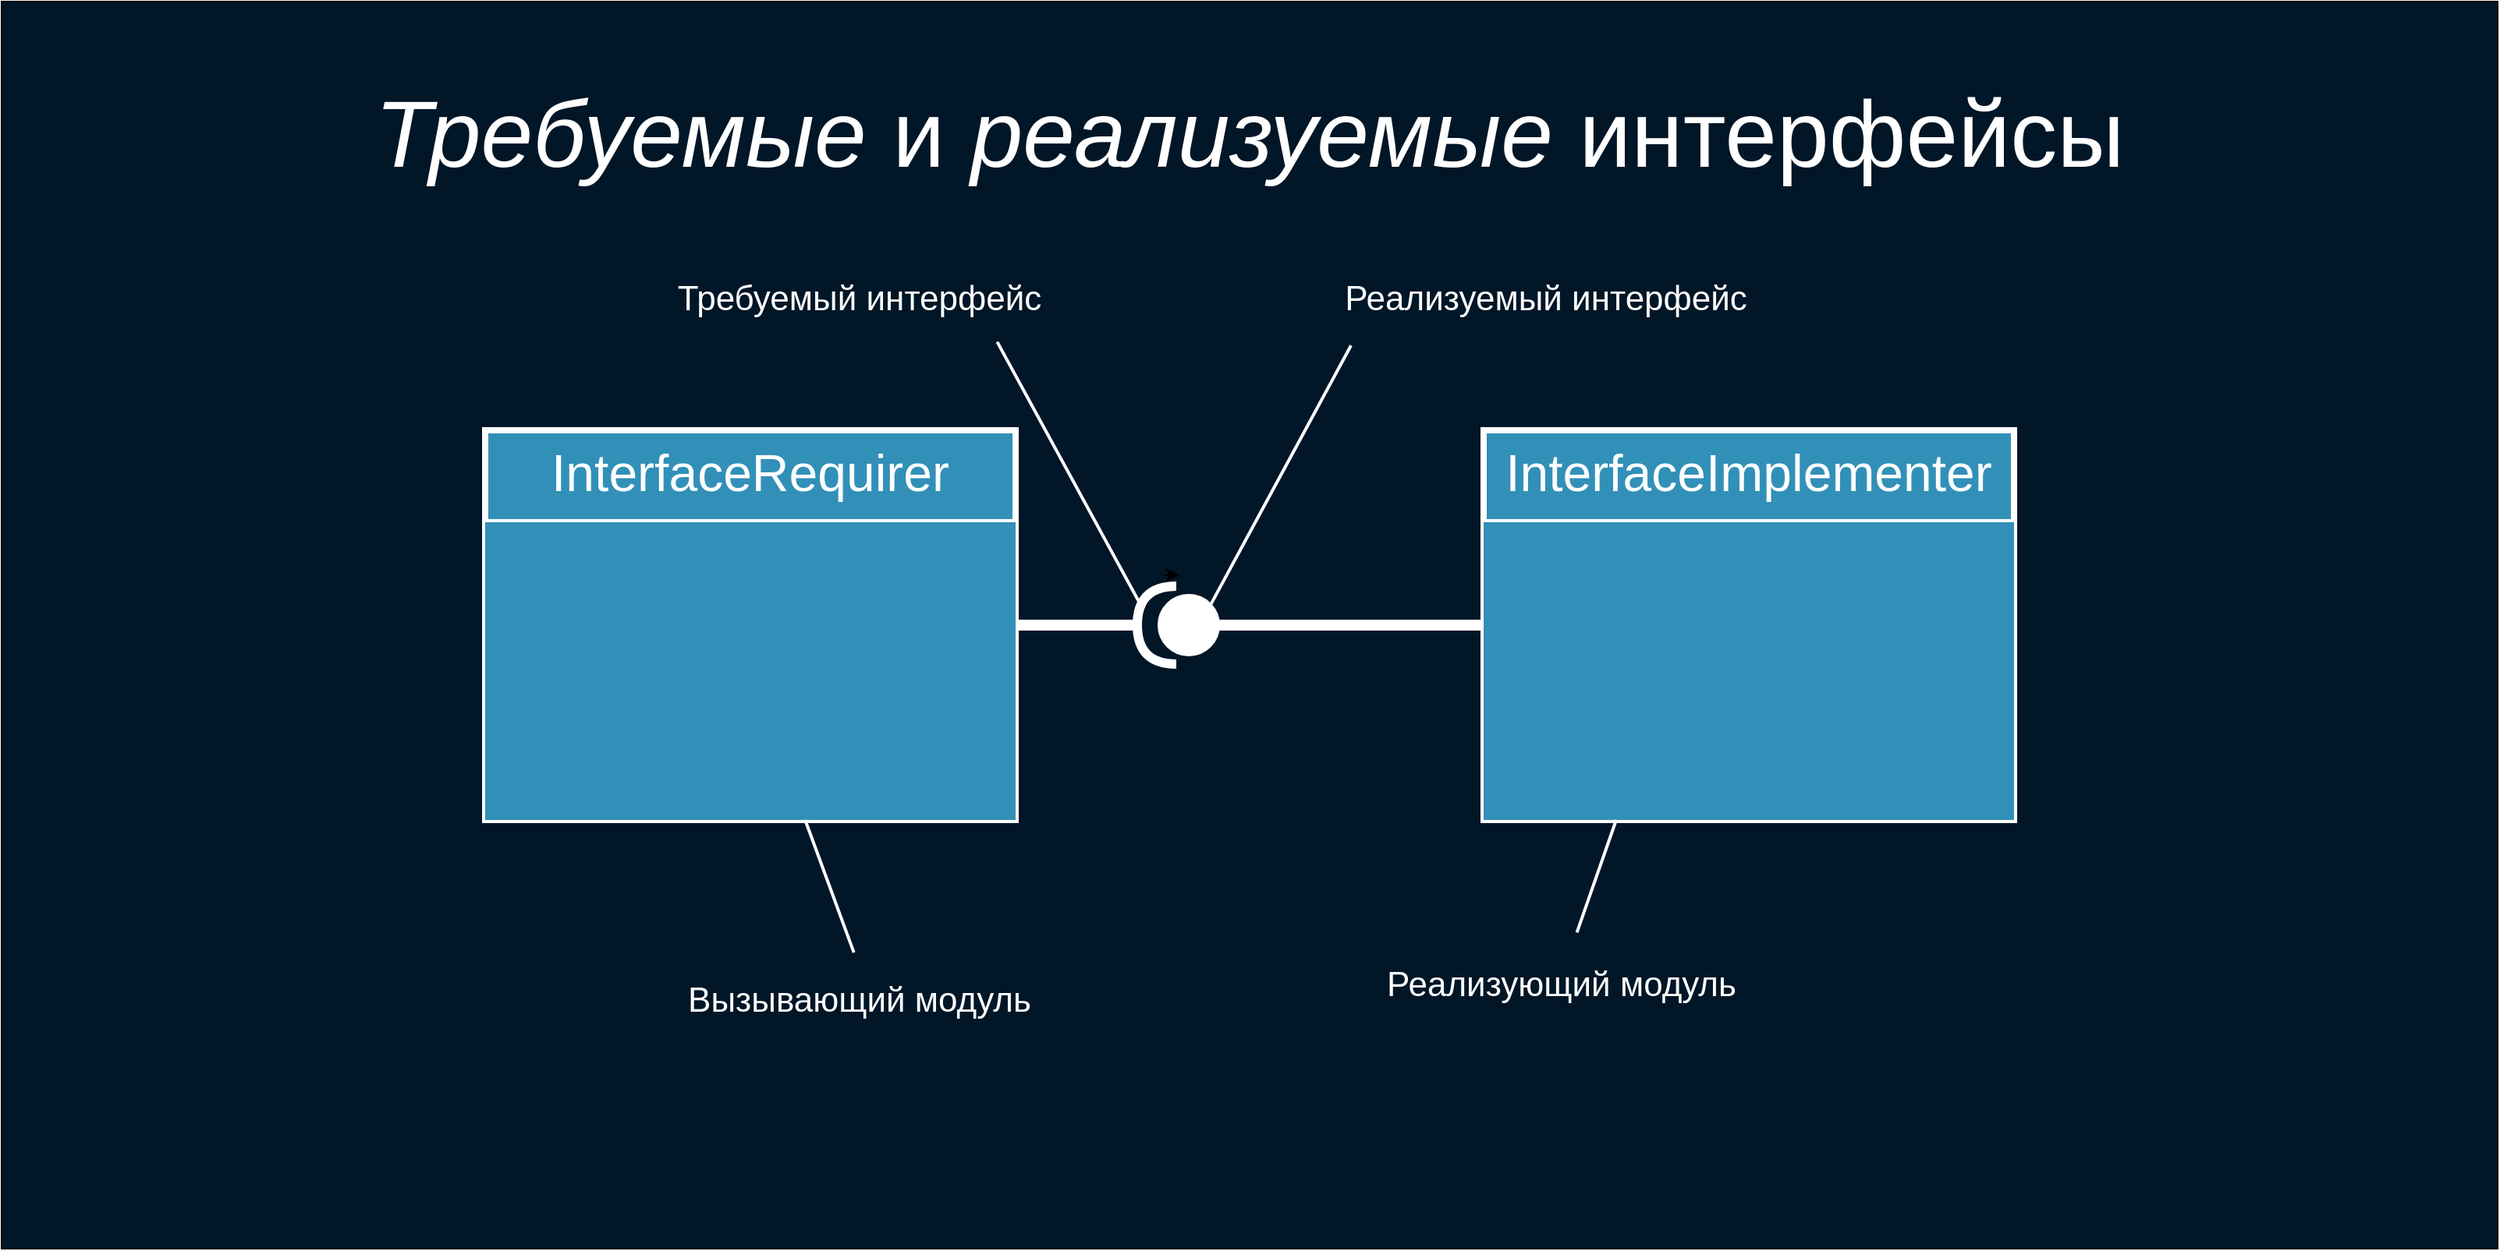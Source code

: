 <mxfile version="13.0.3" type="device"><diagram name="Page-1" id="b5b7bab2-c9e2-2cf4-8b2a-24fd1a2a6d21"><mxGraphModel dx="4136" dy="967" grid="1" gridSize="10" guides="1" tooltips="1" connect="1" arrows="1" fold="1" page="1" pageScale="1" pageWidth="827" pageHeight="1169" background="#ffffff" math="0" shadow="0"><root><mxCell id="0"/><mxCell id="1" parent="0"/><mxCell id="crDRbli0xWPwZ9U8P9Jx-28" value="" style="rounded=0;whiteSpace=wrap;html=1;fillColor=#011627;fontSize=30;fontColor=#FFFFFF;strokeColor=#000000;" parent="1" vertex="1"><mxGeometry x="-1860" y="90" width="1600" height="800" as="geometry"/></mxCell><mxCell id="jOwIxk3vogOaWyEmxDxG-9" value="&lt;i&gt;Требуемые&lt;/i&gt;&amp;nbsp;и&amp;nbsp;&lt;i&gt;реализуемые&lt;/i&gt;&amp;nbsp;интерфейсы" style="text;html=1;strokeColor=none;fillColor=none;align=center;verticalAlign=middle;whiteSpace=wrap;rounded=0;fontSize=60;fontColor=#FFFFFF;" parent="1" vertex="1"><mxGeometry x="-1679.06" y="140" width="1238.13" height="70" as="geometry"/></mxCell><mxCell id="HJhdJmxSS5BMoj7pObH_-2" style="edgeStyle=orthogonalEdgeStyle;rounded=0;orthogonalLoop=1;jettySize=auto;html=1;exitX=0.5;exitY=1;exitDx=0;exitDy=0;entryX=0.553;entryY=0.974;entryDx=0;entryDy=0;entryPerimeter=0;fontSize=33;fontColor=#FFFFFF;" parent="1" edge="1"><mxGeometry relative="1" as="geometry"><mxPoint x="-1115.0" y="458" as="sourcePoint"/><mxPoint x="-1104.93" y="457.48" as="targetPoint"/></mxGeometry></mxCell><mxCell id="lnrhcF5-zrZUQGdcZG1h-18" value="" style="rounded=0;orthogonalLoop=1;jettySize=auto;html=1;endArrow=none;endFill=0;fontSize=32;fontColor=#FFFFFF;strokeColor=#FFFFFF;strokeWidth=7;entryX=0;entryY=0.5;entryDx=0;entryDy=0;entryPerimeter=0;exitX=0;exitY=0.5;exitDx=0;exitDy=0;" parent="1" source="lnrhcF5-zrZUQGdcZG1h-1" target="lnrhcF5-zrZUQGdcZG1h-19" edge="1"><mxGeometry relative="1" as="geometry"><mxPoint x="-982.4" y="550.2" as="sourcePoint"/><mxPoint x="-1042.0" y="550" as="targetPoint"/></mxGeometry></mxCell><mxCell id="lnrhcF5-zrZUQGdcZG1h-19" value="" style="shape=providedRequiredInterface;html=1;verticalLabelPosition=bottom;labelBackgroundColor=none;strokeColor=#FFFFFF;strokeWidth=6;fillColor=#FFFFFF;fontSize=32;fontColor=#FFFFFF;rotation=-180;" parent="1" vertex="1"><mxGeometry x="-1132" y="465" width="50" height="50" as="geometry"/></mxCell><mxCell id="lnrhcF5-zrZUQGdcZG1h-20" value="" style="rounded=0;orthogonalLoop=1;jettySize=auto;html=1;endArrow=none;endFill=0;fontSize=32;fontColor=#FFFFFF;strokeColor=#FFFFFF;strokeWidth=7;exitX=1;exitY=0.5;exitDx=0;exitDy=0;exitPerimeter=0;entryX=1;entryY=0.5;entryDx=0;entryDy=0;" parent="1" source="lnrhcF5-zrZUQGdcZG1h-19" target="HJhdJmxSS5BMoj7pObH_-7" edge="1"><mxGeometry relative="1" as="geometry"><mxPoint x="-1110" y="555.882" as="sourcePoint"/><mxPoint x="-1170.0" y="550" as="targetPoint"/></mxGeometry></mxCell><mxCell id="lnrhcF5-zrZUQGdcZG1h-1" value="InterfaceImplementer" style="swimlane;fontStyle=0;align=center;verticalAlign=top;childLayout=stackLayout;horizontal=1;startSize=59;horizontalStack=0;resizeParent=1;resizeParentMax=0;resizeLast=0;collapsible=1;marginBottom=0;strokeColor=#FFFFFF;strokeWidth=4;fillColor=#3290B8;fontSize=33;fontColor=#FFFFFF;labelBackgroundColor=none;" parent="1" vertex="1"><mxGeometry x="-910" y="365" width="340" height="250" as="geometry"/></mxCell><mxCell id="lnrhcF5-zrZUQGdcZG1h-2" value="" style="text;strokeColor=none;fillColor=#3290B8;align=left;verticalAlign=top;spacingLeft=4;spacingRight=4;overflow=hidden;rotatable=0;points=[[0,0.5],[1,0.5]];portConstraint=eastwest;fontColor=#FFFFFF;fontSize=30;labelBackgroundColor=none;" parent="lnrhcF5-zrZUQGdcZG1h-1" vertex="1"><mxGeometry y="59" width="340" height="191" as="geometry"/></mxCell><mxCell id="HJhdJmxSS5BMoj7pObH_-7" value="InterfaceRequirer" style="swimlane;fontStyle=0;align=center;verticalAlign=top;childLayout=stackLayout;horizontal=1;startSize=59;horizontalStack=0;resizeParent=1;resizeParentMax=0;resizeLast=0;collapsible=1;marginBottom=0;strokeColor=#FFFFFF;strokeWidth=4;fillColor=#3290B8;fontSize=33;fontColor=#FFFFFF;labelBackgroundColor=none;" parent="1" vertex="1"><mxGeometry x="-1550" y="365" width="340" height="250" as="geometry"/></mxCell><mxCell id="HJhdJmxSS5BMoj7pObH_-8" value="" style="text;strokeColor=none;fillColor=#3290B8;align=left;verticalAlign=top;spacingLeft=4;spacingRight=4;overflow=hidden;rotatable=0;points=[[0,0.5],[1,0.5]];portConstraint=eastwest;fontColor=#FFFFFF;fontSize=30;labelBackgroundColor=none;" parent="HJhdJmxSS5BMoj7pObH_-7" vertex="1"><mxGeometry y="59" width="340" height="191" as="geometry"/></mxCell><mxCell id="lnrhcF5-zrZUQGdcZG1h-22" value="Требуемый интерфейс" style="text;align=center;fontStyle=0;verticalAlign=middle;spacingLeft=3;spacingRight=3;strokeColor=none;rotatable=0;points=[[0,0.5],[1,0.5]];portConstraint=eastwest;labelBackgroundColor=none;fillColor=none;fontSize=22;fontColor=#FFFFFF;strokeWidth=4;" parent="1" vertex="1"><mxGeometry x="-1450" y="250" width="280" height="56" as="geometry"/></mxCell><mxCell id="lnrhcF5-zrZUQGdcZG1h-23" value="" style="endArrow=none;html=1;strokeColor=#FFFFFF;strokeWidth=2;fontSize=16;fontColor=#FFFFFF;entryX=0.815;entryY=1.041;entryDx=0;entryDy=0;entryPerimeter=0;exitX=0.962;exitY=0.769;exitDx=0;exitDy=0;exitPerimeter=0;" parent="1" source="lnrhcF5-zrZUQGdcZG1h-19" target="lnrhcF5-zrZUQGdcZG1h-22" edge="1"><mxGeometry width="50" height="50" relative="1" as="geometry"><mxPoint x="-1160" y="490" as="sourcePoint"/><mxPoint x="-1620" y="660" as="targetPoint"/></mxGeometry></mxCell><mxCell id="lnrhcF5-zrZUQGdcZG1h-24" value="Реализуемый интерфейс" style="text;align=center;fontStyle=0;verticalAlign=middle;spacingLeft=3;spacingRight=3;strokeColor=none;rotatable=0;points=[[0,0.5],[1,0.5]];portConstraint=eastwest;labelBackgroundColor=none;fillColor=none;fontSize=22;fontColor=#FFFFFF;strokeWidth=4;" parent="1" vertex="1"><mxGeometry x="-1120" y="250" width="500" height="56" as="geometry"/></mxCell><mxCell id="lnrhcF5-zrZUQGdcZG1h-25" value="" style="endArrow=none;html=1;strokeColor=#FFFFFF;strokeWidth=2;fontSize=16;fontColor=#FFFFFF;entryX=0.25;entryY=1.083;entryDx=0;entryDy=0;entryPerimeter=0;exitX=0.068;exitY=0.746;exitDx=0;exitDy=0;exitPerimeter=0;" parent="1" source="lnrhcF5-zrZUQGdcZG1h-19" target="lnrhcF5-zrZUQGdcZG1h-24" edge="1"><mxGeometry width="50" height="50" relative="1" as="geometry"><mxPoint x="-1010" y="490" as="sourcePoint"/><mxPoint x="-1130" y="660" as="targetPoint"/></mxGeometry></mxCell><mxCell id="JKWrFjvA3mpJ2SVyyK6G-1" value="Вызывающий модуль" style="text;align=center;fontStyle=0;verticalAlign=middle;spacingLeft=3;spacingRight=3;strokeColor=none;rotatable=0;points=[[0,0.5],[1,0.5]];portConstraint=eastwest;labelBackgroundColor=none;fillColor=none;fontSize=22;fontColor=#FFFFFF;strokeWidth=4;" vertex="1" parent="1"><mxGeometry x="-1450" y="700" width="280" height="56" as="geometry"/></mxCell><mxCell id="JKWrFjvA3mpJ2SVyyK6G-2" value="" style="endArrow=none;html=1;strokeColor=#FFFFFF;strokeWidth=2;fontSize=16;fontColor=#FFFFFF;entryX=0.487;entryY=0.001;entryDx=0;entryDy=0;entryPerimeter=0;" edge="1" parent="1" target="JKWrFjvA3mpJ2SVyyK6G-1" source="HJhdJmxSS5BMoj7pObH_-8"><mxGeometry width="50" height="50" relative="1" as="geometry"><mxPoint x="-1230.1" y="936.55" as="sourcePoint"/><mxPoint x="-1720" y="1120" as="targetPoint"/></mxGeometry></mxCell><mxCell id="JKWrFjvA3mpJ2SVyyK6G-3" value="Реализующий модуль" style="text;align=center;fontStyle=0;verticalAlign=middle;spacingLeft=3;spacingRight=3;strokeColor=none;rotatable=0;points=[[0,0.5],[1,0.5]];portConstraint=eastwest;labelBackgroundColor=none;fillColor=none;fontSize=22;fontColor=#FFFFFF;strokeWidth=4;" vertex="1" parent="1"><mxGeometry x="-1000" y="690" width="280" height="56" as="geometry"/></mxCell><mxCell id="JKWrFjvA3mpJ2SVyyK6G-4" value="" style="endArrow=none;html=1;strokeColor=#FFFFFF;strokeWidth=2;fontSize=16;fontColor=#FFFFFF;entryX=0.535;entryY=-0.051;entryDx=0;entryDy=0;entryPerimeter=0;exitX=0.25;exitY=1;exitDx=0;exitDy=0;" edge="1" parent="1" source="lnrhcF5-zrZUQGdcZG1h-1" target="JKWrFjvA3mpJ2SVyyK6G-3"><mxGeometry width="50" height="50" relative="1" as="geometry"><mxPoint x="-1334.901" y="625.0" as="sourcePoint"/><mxPoint x="-1303.64" y="710.056" as="targetPoint"/></mxGeometry></mxCell></root></mxGraphModel></diagram></mxfile>